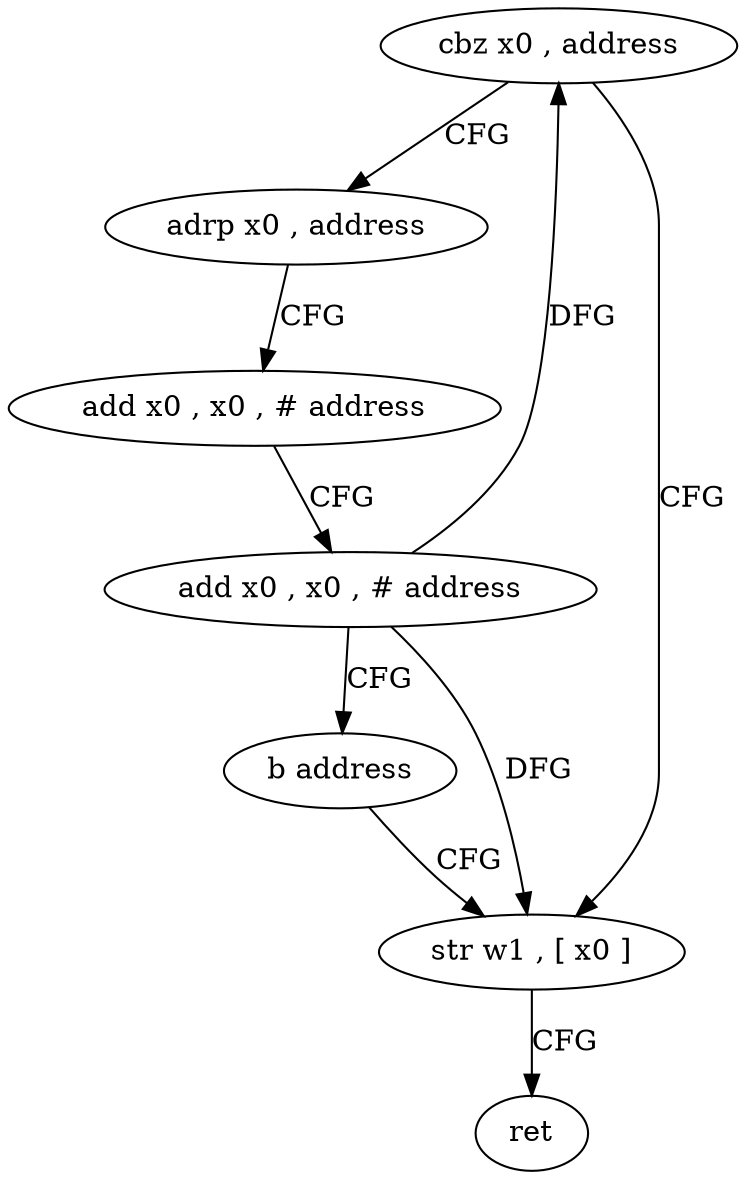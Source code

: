 digraph "func" {
"4317172" [label = "cbz x0 , address" ]
"4317184" [label = "adrp x0 , address" ]
"4317176" [label = "str w1 , [ x0 ]" ]
"4317188" [label = "add x0 , x0 , # address" ]
"4317192" [label = "add x0 , x0 , # address" ]
"4317196" [label = "b address" ]
"4317180" [label = "ret" ]
"4317172" -> "4317184" [ label = "CFG" ]
"4317172" -> "4317176" [ label = "CFG" ]
"4317184" -> "4317188" [ label = "CFG" ]
"4317176" -> "4317180" [ label = "CFG" ]
"4317188" -> "4317192" [ label = "CFG" ]
"4317192" -> "4317196" [ label = "CFG" ]
"4317192" -> "4317172" [ label = "DFG" ]
"4317192" -> "4317176" [ label = "DFG" ]
"4317196" -> "4317176" [ label = "CFG" ]
}
